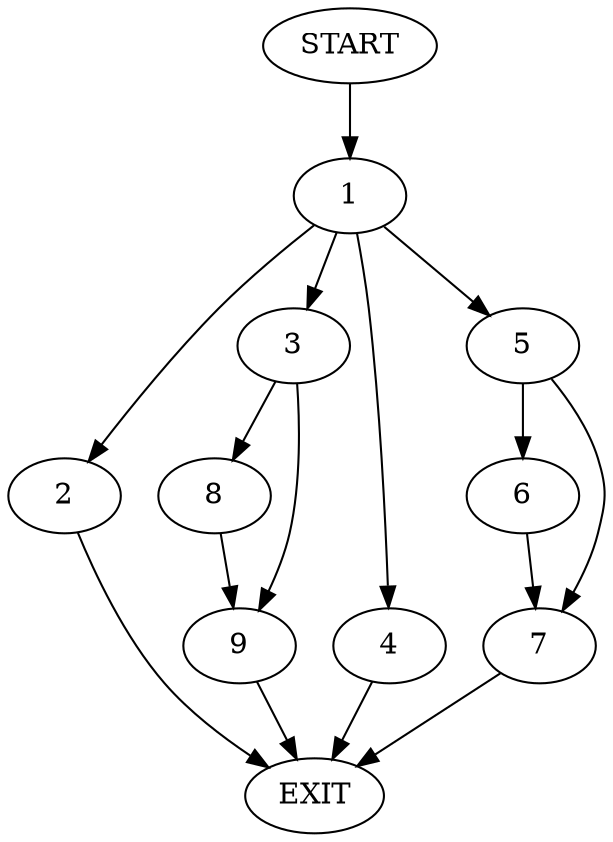 digraph {
0 [label="START"]
10 [label="EXIT"]
0 -> 1
1 -> 2
1 -> 3
1 -> 4
1 -> 5
4 -> 10
2 -> 10
5 -> 6
5 -> 7
3 -> 8
3 -> 9
7 -> 10
6 -> 7
8 -> 9
9 -> 10
}
